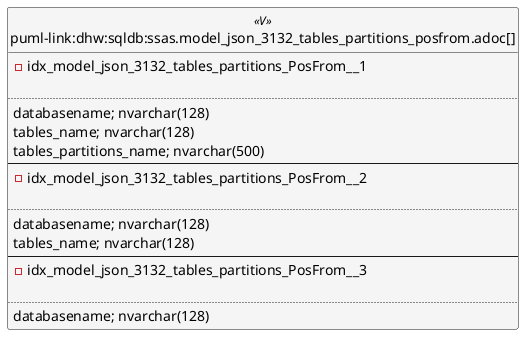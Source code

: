 @startuml
left to right direction
'top to bottom direction
hide circle
'avoide "." issues:
set namespaceSeparator none


skinparam class {
  BackgroundColor White
  BackgroundColor<<FN>> Yellow
  BackgroundColor<<FS>> Yellow
  BackgroundColor<<FT>> LightGray
  BackgroundColor<<IF>> Yellow
  BackgroundColor<<IS>> Yellow
  BackgroundColor<<P>> Aqua
  BackgroundColor<<PC>> Aqua
  BackgroundColor<<SN>> Yellow
  BackgroundColor<<SO>> SlateBlue
  BackgroundColor<<TF>> LightGray
  BackgroundColor<<TR>> Tomato
  BackgroundColor<<U>> White
  BackgroundColor<<V>> WhiteSmoke
  BackgroundColor<<X>> Aqua
  BackgroundColor<<external>> AliceBlue
}


entity "puml-link:dhw:sqldb:ssas.model_json_3132_tables_partitions_posfrom.adoc[]" as ssas.model_json_3132_tables_partitions_PosFrom << V >> {
- idx_model_json_3132_tables_partitions_PosFrom__1

..
databasename; nvarchar(128)
tables_name; nvarchar(128)
tables_partitions_name; nvarchar(500)
--
- idx_model_json_3132_tables_partitions_PosFrom__2

..
databasename; nvarchar(128)
tables_name; nvarchar(128)
--
- idx_model_json_3132_tables_partitions_PosFrom__3

..
databasename; nvarchar(128)
}


@enduml


